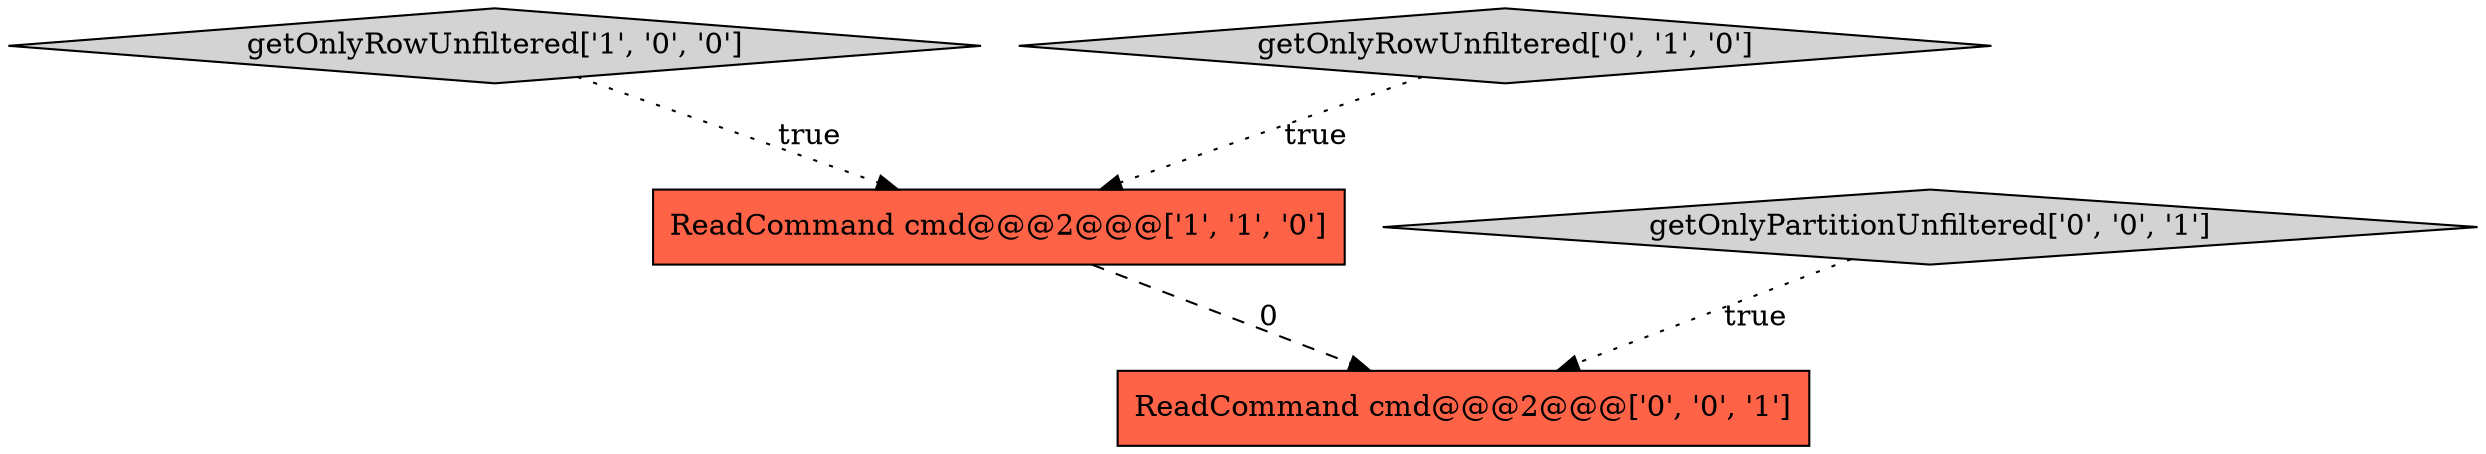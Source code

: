 digraph {
0 [style = filled, label = "getOnlyRowUnfiltered['1', '0', '0']", fillcolor = lightgray, shape = diamond image = "AAA0AAABBB1BBB"];
4 [style = filled, label = "ReadCommand cmd@@@2@@@['0', '0', '1']", fillcolor = tomato, shape = box image = "AAA0AAABBB3BBB"];
3 [style = filled, label = "getOnlyPartitionUnfiltered['0', '0', '1']", fillcolor = lightgray, shape = diamond image = "AAA0AAABBB3BBB"];
1 [style = filled, label = "ReadCommand cmd@@@2@@@['1', '1', '0']", fillcolor = tomato, shape = box image = "AAA0AAABBB1BBB"];
2 [style = filled, label = "getOnlyRowUnfiltered['0', '1', '0']", fillcolor = lightgray, shape = diamond image = "AAA0AAABBB2BBB"];
2->1 [style = dotted, label="true"];
0->1 [style = dotted, label="true"];
3->4 [style = dotted, label="true"];
1->4 [style = dashed, label="0"];
}
